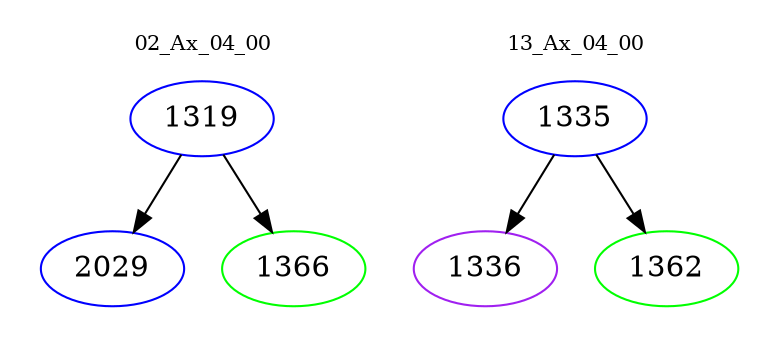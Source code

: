 digraph{
subgraph cluster_0 {
color = white
label = "02_Ax_04_00";
fontsize=10;
T0_1319 [label="1319", color="blue"]
T0_1319 -> T0_2029 [color="black"]
T0_2029 [label="2029", color="blue"]
T0_1319 -> T0_1366 [color="black"]
T0_1366 [label="1366", color="green"]
}
subgraph cluster_1 {
color = white
label = "13_Ax_04_00";
fontsize=10;
T1_1335 [label="1335", color="blue"]
T1_1335 -> T1_1336 [color="black"]
T1_1336 [label="1336", color="purple"]
T1_1335 -> T1_1362 [color="black"]
T1_1362 [label="1362", color="green"]
}
}

